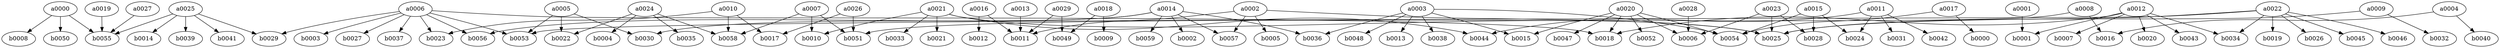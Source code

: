 digraph r_30_60_100_1p25_0001 /* seed: 61484 18946 29123 */ {
a0000 -> b0008;
a0000 -> b0050;
a0000 -> b0055;
a0001 -> b0001;
a0002 -> b0005;
a0002 -> b0011;
a0002 -> b0025;
a0002 -> b0057;
a0003 -> b0013;
a0003 -> b0015;
a0003 -> b0036;
a0003 -> b0038;
a0003 -> b0048;
a0003 -> b0054;
a0004 -> b0016;
a0004 -> b0040;
a0005 -> b0022;
a0005 -> b0030;
a0005 -> b0053;
a0006 -> b0003;
a0006 -> b0018;
a0006 -> b0023;
a0006 -> b0027;
a0006 -> b0029;
a0006 -> b0037;
a0006 -> b0053;
a0006 -> b0056;
a0007 -> b0010;
a0007 -> b0051;
a0007 -> b0058;
a0008 -> b0016;
a0008 -> b0051;
a0009 -> b0025;
a0009 -> b0032;
a0010 -> b0017;
a0010 -> b0023;
a0010 -> b0058;
a0011 -> b0024;
a0011 -> b0031;
a0011 -> b0042;
a0011 -> b0044;
a0012 -> b0001;
a0012 -> b0007;
a0012 -> b0018;
a0012 -> b0020;
a0012 -> b0034;
a0012 -> b0043;
a0013 -> b0011;
a0014 -> b0002;
a0014 -> b0030;
a0014 -> b0036;
a0014 -> b0056;
a0014 -> b0057;
a0014 -> b0059;
a0015 -> b0024;
a0015 -> b0028;
a0015 -> b0054;
a0016 -> b0011;
a0016 -> b0012;
a0017 -> b0000;
a0017 -> b0054;
a0018 -> b0009;
a0018 -> b0049;
a0019 -> b0055;
a0020 -> b0006;
a0020 -> b0015;
a0020 -> b0018;
a0020 -> b0047;
a0020 -> b0052;
a0020 -> b0054;
a0021 -> b0010;
a0021 -> b0021;
a0021 -> b0025;
a0021 -> b0033;
a0021 -> b0044;
a0022 -> b0019;
a0022 -> b0025;
a0022 -> b0026;
a0022 -> b0034;
a0022 -> b0045;
a0022 -> b0046;
a0022 -> b0053;
a0023 -> b0006;
a0023 -> b0025;
a0023 -> b0028;
a0024 -> b0004;
a0024 -> b0022;
a0024 -> b0035;
a0024 -> b0058;
a0025 -> b0014;
a0025 -> b0029;
a0025 -> b0039;
a0025 -> b0041;
a0025 -> b0055;
a0026 -> b0017;
a0026 -> b0051;
a0027 -> b0055;
a0028 -> b0006;
a0029 -> b0011;
a0029 -> b0049;
}

